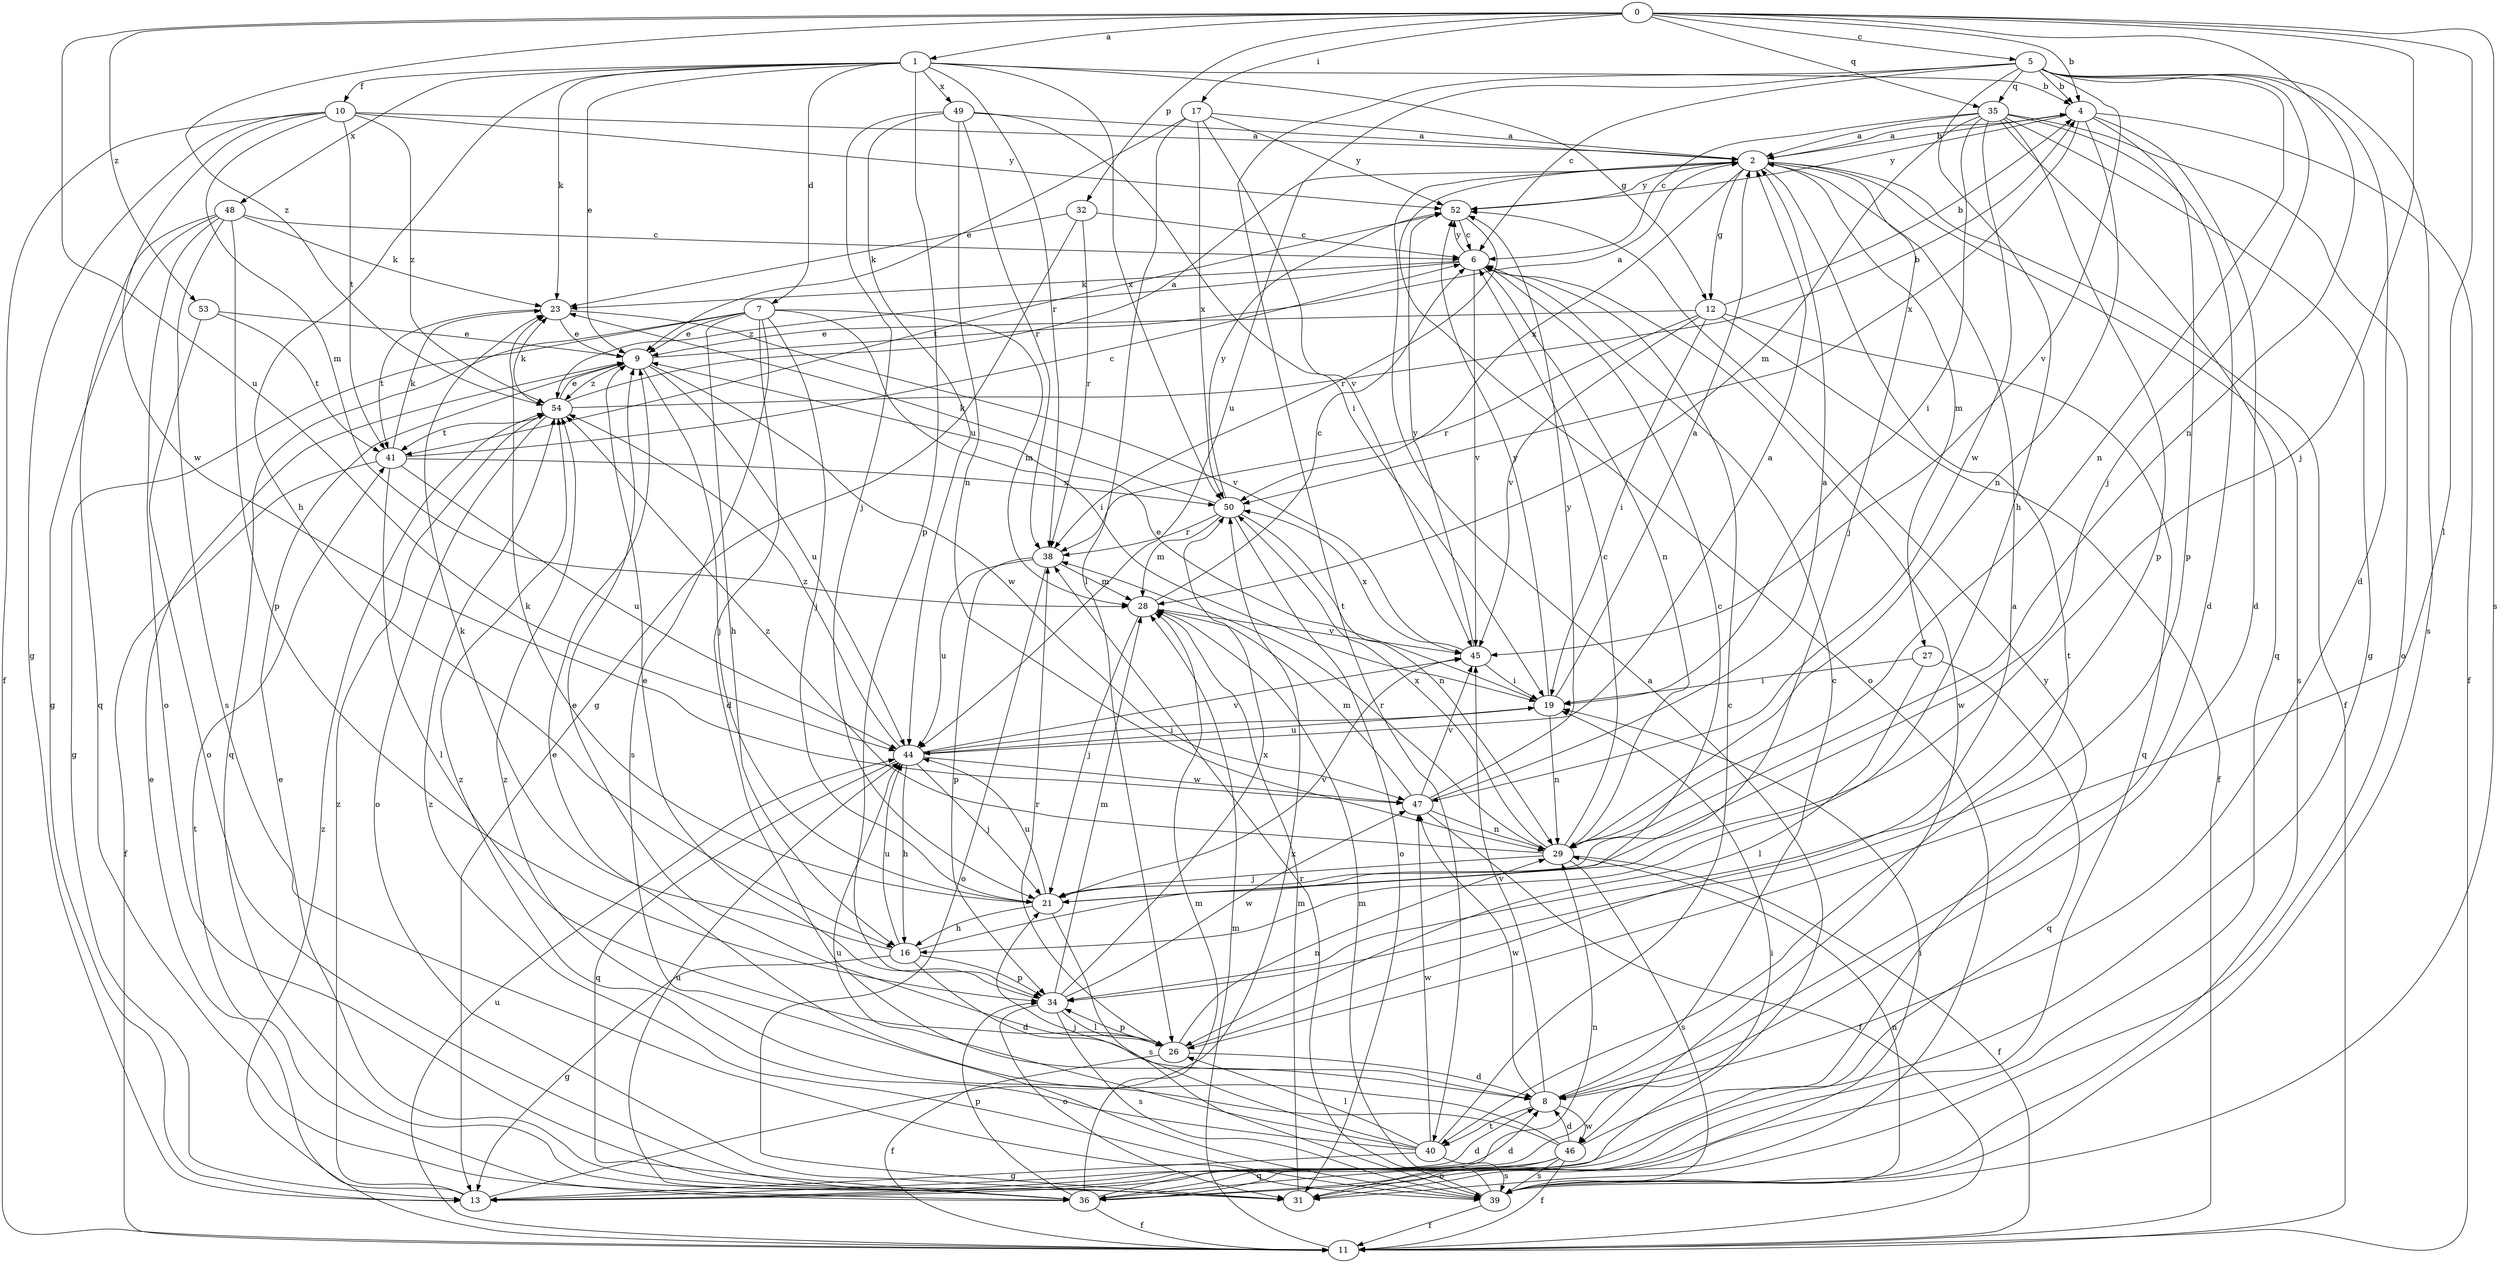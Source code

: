 strict digraph  {
0;
1;
2;
4;
5;
6;
7;
8;
9;
10;
11;
12;
13;
16;
17;
19;
21;
23;
26;
27;
28;
29;
31;
32;
34;
35;
36;
38;
39;
40;
41;
44;
45;
46;
47;
48;
49;
50;
52;
53;
54;
0 -> 1  [label=a];
0 -> 4  [label=b];
0 -> 5  [label=c];
0 -> 17  [label=i];
0 -> 21  [label=j];
0 -> 26  [label=l];
0 -> 29  [label=n];
0 -> 32  [label=p];
0 -> 35  [label=q];
0 -> 39  [label=s];
0 -> 44  [label=u];
0 -> 53  [label=z];
0 -> 54  [label=z];
1 -> 4  [label=b];
1 -> 7  [label=d];
1 -> 9  [label=e];
1 -> 10  [label=f];
1 -> 12  [label=g];
1 -> 16  [label=h];
1 -> 23  [label=k];
1 -> 34  [label=p];
1 -> 38  [label=r];
1 -> 48  [label=x];
1 -> 49  [label=x];
1 -> 50  [label=x];
2 -> 4  [label=b];
2 -> 11  [label=f];
2 -> 12  [label=g];
2 -> 21  [label=j];
2 -> 27  [label=m];
2 -> 31  [label=o];
2 -> 39  [label=s];
2 -> 40  [label=t];
2 -> 50  [label=x];
2 -> 52  [label=y];
4 -> 2  [label=a];
4 -> 8  [label=d];
4 -> 11  [label=f];
4 -> 29  [label=n];
4 -> 34  [label=p];
4 -> 50  [label=x];
4 -> 52  [label=y];
5 -> 4  [label=b];
5 -> 6  [label=c];
5 -> 8  [label=d];
5 -> 16  [label=h];
5 -> 21  [label=j];
5 -> 29  [label=n];
5 -> 35  [label=q];
5 -> 39  [label=s];
5 -> 40  [label=t];
5 -> 44  [label=u];
5 -> 45  [label=v];
6 -> 23  [label=k];
6 -> 29  [label=n];
6 -> 45  [label=v];
6 -> 46  [label=w];
6 -> 52  [label=y];
6 -> 54  [label=z];
7 -> 8  [label=d];
7 -> 9  [label=e];
7 -> 13  [label=g];
7 -> 16  [label=h];
7 -> 19  [label=i];
7 -> 21  [label=j];
7 -> 28  [label=m];
7 -> 36  [label=q];
7 -> 39  [label=s];
8 -> 6  [label=c];
8 -> 40  [label=t];
8 -> 45  [label=v];
8 -> 46  [label=w];
8 -> 47  [label=w];
9 -> 2  [label=a];
9 -> 21  [label=j];
9 -> 44  [label=u];
9 -> 47  [label=w];
9 -> 54  [label=z];
10 -> 2  [label=a];
10 -> 11  [label=f];
10 -> 13  [label=g];
10 -> 28  [label=m];
10 -> 41  [label=t];
10 -> 47  [label=w];
10 -> 52  [label=y];
10 -> 54  [label=z];
11 -> 28  [label=m];
11 -> 44  [label=u];
11 -> 54  [label=z];
12 -> 4  [label=b];
12 -> 9  [label=e];
12 -> 11  [label=f];
12 -> 19  [label=i];
12 -> 36  [label=q];
12 -> 38  [label=r];
12 -> 45  [label=v];
13 -> 8  [label=d];
13 -> 9  [label=e];
13 -> 19  [label=i];
13 -> 29  [label=n];
13 -> 50  [label=x];
13 -> 54  [label=z];
16 -> 6  [label=c];
16 -> 8  [label=d];
16 -> 13  [label=g];
16 -> 23  [label=k];
16 -> 34  [label=p];
16 -> 44  [label=u];
17 -> 2  [label=a];
17 -> 9  [label=e];
17 -> 26  [label=l];
17 -> 45  [label=v];
17 -> 50  [label=x];
17 -> 52  [label=y];
19 -> 2  [label=a];
19 -> 9  [label=e];
19 -> 29  [label=n];
19 -> 44  [label=u];
19 -> 52  [label=y];
21 -> 16  [label=h];
21 -> 23  [label=k];
21 -> 39  [label=s];
21 -> 44  [label=u];
21 -> 45  [label=v];
23 -> 9  [label=e];
23 -> 41  [label=t];
23 -> 45  [label=v];
26 -> 2  [label=a];
26 -> 8  [label=d];
26 -> 9  [label=e];
26 -> 11  [label=f];
26 -> 29  [label=n];
26 -> 34  [label=p];
26 -> 38  [label=r];
27 -> 19  [label=i];
27 -> 26  [label=l];
27 -> 36  [label=q];
28 -> 6  [label=c];
28 -> 21  [label=j];
28 -> 45  [label=v];
29 -> 6  [label=c];
29 -> 11  [label=f];
29 -> 21  [label=j];
29 -> 38  [label=r];
29 -> 39  [label=s];
29 -> 50  [label=x];
29 -> 54  [label=z];
31 -> 19  [label=i];
31 -> 28  [label=m];
32 -> 6  [label=c];
32 -> 13  [label=g];
32 -> 23  [label=k];
32 -> 38  [label=r];
34 -> 9  [label=e];
34 -> 26  [label=l];
34 -> 28  [label=m];
34 -> 31  [label=o];
34 -> 39  [label=s];
34 -> 47  [label=w];
34 -> 50  [label=x];
35 -> 2  [label=a];
35 -> 6  [label=c];
35 -> 8  [label=d];
35 -> 13  [label=g];
35 -> 19  [label=i];
35 -> 28  [label=m];
35 -> 31  [label=o];
35 -> 34  [label=p];
35 -> 36  [label=q];
35 -> 47  [label=w];
36 -> 2  [label=a];
36 -> 8  [label=d];
36 -> 9  [label=e];
36 -> 11  [label=f];
36 -> 28  [label=m];
36 -> 34  [label=p];
36 -> 41  [label=t];
36 -> 44  [label=u];
38 -> 28  [label=m];
38 -> 31  [label=o];
38 -> 34  [label=p];
38 -> 44  [label=u];
39 -> 11  [label=f];
39 -> 28  [label=m];
39 -> 29  [label=n];
39 -> 38  [label=r];
39 -> 54  [label=z];
40 -> 6  [label=c];
40 -> 13  [label=g];
40 -> 21  [label=j];
40 -> 26  [label=l];
40 -> 39  [label=s];
40 -> 44  [label=u];
40 -> 47  [label=w];
40 -> 54  [label=z];
41 -> 6  [label=c];
41 -> 11  [label=f];
41 -> 23  [label=k];
41 -> 26  [label=l];
41 -> 44  [label=u];
41 -> 50  [label=x];
44 -> 2  [label=a];
44 -> 16  [label=h];
44 -> 19  [label=i];
44 -> 21  [label=j];
44 -> 36  [label=q];
44 -> 45  [label=v];
44 -> 47  [label=w];
44 -> 54  [label=z];
45 -> 19  [label=i];
45 -> 50  [label=x];
45 -> 52  [label=y];
46 -> 8  [label=d];
46 -> 9  [label=e];
46 -> 11  [label=f];
46 -> 31  [label=o];
46 -> 36  [label=q];
46 -> 39  [label=s];
46 -> 52  [label=y];
46 -> 54  [label=z];
47 -> 2  [label=a];
47 -> 11  [label=f];
47 -> 28  [label=m];
47 -> 29  [label=n];
47 -> 45  [label=v];
47 -> 52  [label=y];
48 -> 6  [label=c];
48 -> 13  [label=g];
48 -> 23  [label=k];
48 -> 31  [label=o];
48 -> 34  [label=p];
48 -> 36  [label=q];
48 -> 39  [label=s];
49 -> 2  [label=a];
49 -> 19  [label=i];
49 -> 21  [label=j];
49 -> 29  [label=n];
49 -> 38  [label=r];
49 -> 44  [label=u];
50 -> 23  [label=k];
50 -> 28  [label=m];
50 -> 29  [label=n];
50 -> 31  [label=o];
50 -> 38  [label=r];
50 -> 52  [label=y];
52 -> 6  [label=c];
52 -> 38  [label=r];
52 -> 41  [label=t];
53 -> 9  [label=e];
53 -> 31  [label=o];
53 -> 41  [label=t];
54 -> 2  [label=a];
54 -> 4  [label=b];
54 -> 9  [label=e];
54 -> 23  [label=k];
54 -> 31  [label=o];
54 -> 41  [label=t];
}
